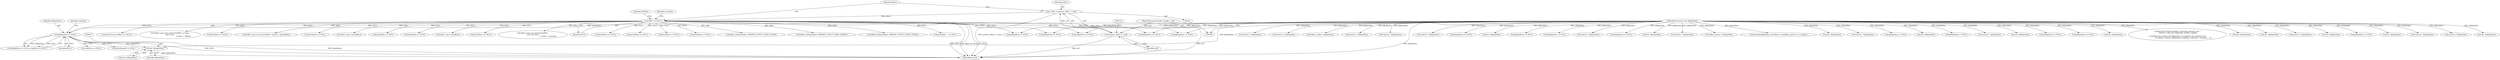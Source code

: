 digraph "0_Android_aeea52da00d210587fb3ed895de3d5f2e0264c88_9@pointer" {
"1000836" [label="(Call,(int *)pReplyData)"];
"1000795" [label="(Call,pReplyData == NULL)"];
"1000106" [label="(MethodParameterIn,void *pReplyData)"];
"1000117" [label="(Call,effect == NULL)"];
"1000109" [label="(Call,* effect = (preproc_effect_t *) self)"];
"1000111" [label="(Call,(preproc_effect_t *) self)"];
"1000101" [label="(MethodParameterIn,effect_handle_t  self)"];
"1000116" [label="(ControlStructure,if (effect == NULL))"];
"1000478" [label="(Call,pReplyData == NULL)"];
"1000303" [label="(Call,(int *)pReplyData)"];
"1000107" [label="(Block,)"];
"1000125" [label="(Identifier,cmdCode)"];
"1000437" [label="(Call,effect->ops->get_parameter(effect, p->data,\n &p->vsize,\n                                                       p->data + voffset))"];
"1000899" [label="(Call,(uint32_t *)pReplyData)"];
"1000407" [label="(Call,(effect_param_t *)pReplyData)"];
"1000795" [label="(Call,pReplyData == NULL)"];
"1000396" [label="(Call,memcpy(pReplyData, pCmdData, sizeof(effect_param_t) + p->psize))"];
"1000278" [label="(Call,pCmdData == NULL)"];
"1000614" [label="(Call,effect->ops->set_device(effect, *(uint32_t *)pCmdData))"];
"1001134" [label="(Call,pCmdData == NULL)"];
"1000101" [label="(MethodParameterIn,effect_handle_t  self)"];
"1000356" [label="(Call,effect->ops->reset(effect))"];
"1000794" [label="(Call,pReplyData == NULL || replySize == NULL)"];
"1000228" [label="(Call,(int *)pReplyData)"];
"1000118" [label="(Identifier,effect)"];
"1000594" [label="(Call,pCmdData == NULL)"];
"1000123" [label="(Identifier,EINVAL)"];
"1001104" [label="(Call,(uint32_t *)pReplyData)"];
"1000374" [label="(Call,pReplyData == NULL)"];
"1000243" [label="(Call,(int *)pReplyData)"];
"1000863" [label="(Call,pReplyData == NULL)"];
"1000541" [label="(Call,pReplyData == NULL)"];
"1000968" [label="(Call,(uint32_t *)pReplyData)"];
"1000835" [label="(Call,*(int *)pReplyData)"];
"1000205" [label="(Call,(int *)pReplyData)"];
"1001039" [label="(Call,pReplyData == NULL)"];
"1000714" [label="(Call,pCmdData == NULL)"];
"1000149" [label="(Call,effect->ops->init(effect))"];
"1000363" [label="(Call,pCmdData == NULL)"];
"1000523" [label="(Call,effect->ops->set_parameter(effect,\n (void *)p->data,\n                                                                p->data + p->psize))"];
"1001295" [label="(MethodReturn,int)"];
"1000287" [label="(Call,pReplyData == NULL)"];
"1000557" [label="(Call,(int *)pReplyData)"];
"1000797" [label="(Identifier,NULL)"];
"1000117" [label="(Call,effect == NULL)"];
"1000119" [label="(Identifier,NULL)"];
"1001159" [label="(Call,ALOGE(\"PreProcessingFx_Command cmdCode Case: \"\n \"EFFECT_CMD_SET_FEATURE_CONFIG: ERROR\n\"\n \"pCmdData %p cmdSize %d pReplyData %p replySize %p *replySize %d\",\n                        pCmdData, cmdSize, pReplyData, replySize, replySize ? *replySize : -1))"];
"1000520" [label="(Call,(int *)pReplyData)"];
"1000111" [label="(Call,(preproc_effect_t *) self)"];
"1000852" [label="(Call,pCmdData == NULL)"];
"1000786" [label="(Call,(int *)pReplyData)"];
"1001030" [label="(Call,pCmdData == NULL)"];
"1000130" [label="(Call,pReplyData == NULL)"];
"1000798" [label="(Call,replySize == NULL)"];
"1000628" [label="(Call,pCmdData == NULL)"];
"1000109" [label="(Call,* effect = (preproc_effect_t *) self)"];
"1001075" [label="(Call,(uint32_t *)pReplyData)"];
"1000583" [label="(Call,(int *)pReplyData)"];
"1000567" [label="(Call,pReplyData == NULL)"];
"1000110" [label="(Identifier,effect)"];
"1001146" [label="(Call,pReplyData == NULL)"];
"1000467" [label="(Call,pCmdData == NULL)"];
"1000560" [label="(Call,Effect_SetState(effect, PREPROC_EFFECT_STATE_ACTIVE))"];
"1000153" [label="(Call,(int *)pReplyData)"];
"1001002" [label="(Call,(uint32_t *)pReplyData)"];
"1000796" [label="(Identifier,pReplyData)"];
"1000253" [label="(Call,pReplyData == NULL)"];
"1000586" [label="(Call,Effect_SetState(effect, PREPROC_EFFECT_STATE_CONFIG))"];
"1000799" [label="(Identifier,replySize)"];
"1001009" [label="(Call,(uint32_t *)pReplyData)"];
"1000246" [label="(Call,Effect_SetState(effect, PREPROC_EFFECT_STATE_CONFIG))"];
"1000705" [label="(Call,(int *)pReplyData)"];
"1000326" [label="(Call,pReplyData == NULL)"];
"1000980" [label="(Call,(uint32_t *)pReplyData)"];
"1001272" [label="(Call,(uint32_t *)pReplyData)"];
"1000162" [label="(Call,pCmdData    == NULL)"];
"1000271" [label="(Call,(effect_config_t *)pReplyData)"];
"1001194" [label="(Call,(uint32_t *)pReplyData)"];
"1000836" [label="(Call,(int *)pReplyData)"];
"1000838" [label="(Identifier,pReplyData)"];
"1001090" [label="(Call,(uint32_t *)pReplyData)"];
"1000815" [label="(Call,gPcmDumpFh != NULL)"];
"1000943" [label="(Call,(uint32_t *)pReplyData)"];
"1000113" [label="(Identifier,self)"];
"1000637" [label="(Call,pReplyData == NULL)"];
"1000316" [label="(Call,(int *)pReplyData)"];
"1000718" [label="(Call,pReplyData == NULL)"];
"1000106" [label="(MethodParameterIn,void *pReplyData)"];
"1000171" [label="(Call,pReplyData  == NULL)"];
"1001244" [label="(Call,(uint32_t *)pReplyData)"];
"1000836" -> "1000835"  [label="AST: "];
"1000836" -> "1000838"  [label="CFG: "];
"1000837" -> "1000836"  [label="AST: "];
"1000838" -> "1000836"  [label="AST: "];
"1000835" -> "1000836"  [label="CFG: "];
"1000836" -> "1001295"  [label="DDG: pReplyData"];
"1000795" -> "1000836"  [label="DDG: pReplyData"];
"1000106" -> "1000836"  [label="DDG: pReplyData"];
"1000795" -> "1000794"  [label="AST: "];
"1000795" -> "1000797"  [label="CFG: "];
"1000796" -> "1000795"  [label="AST: "];
"1000797" -> "1000795"  [label="AST: "];
"1000799" -> "1000795"  [label="CFG: "];
"1000794" -> "1000795"  [label="CFG: "];
"1000795" -> "1001295"  [label="DDG: pReplyData"];
"1000795" -> "1001295"  [label="DDG: NULL"];
"1000795" -> "1000794"  [label="DDG: pReplyData"];
"1000795" -> "1000794"  [label="DDG: NULL"];
"1000106" -> "1000795"  [label="DDG: pReplyData"];
"1000117" -> "1000795"  [label="DDG: NULL"];
"1000795" -> "1000798"  [label="DDG: NULL"];
"1000795" -> "1000815"  [label="DDG: NULL"];
"1000106" -> "1000100"  [label="AST: "];
"1000106" -> "1001295"  [label="DDG: pReplyData"];
"1000106" -> "1000130"  [label="DDG: pReplyData"];
"1000106" -> "1000153"  [label="DDG: pReplyData"];
"1000106" -> "1000171"  [label="DDG: pReplyData"];
"1000106" -> "1000205"  [label="DDG: pReplyData"];
"1000106" -> "1000228"  [label="DDG: pReplyData"];
"1000106" -> "1000243"  [label="DDG: pReplyData"];
"1000106" -> "1000253"  [label="DDG: pReplyData"];
"1000106" -> "1000271"  [label="DDG: pReplyData"];
"1000106" -> "1000287"  [label="DDG: pReplyData"];
"1000106" -> "1000303"  [label="DDG: pReplyData"];
"1000106" -> "1000316"  [label="DDG: pReplyData"];
"1000106" -> "1000326"  [label="DDG: pReplyData"];
"1000106" -> "1000374"  [label="DDG: pReplyData"];
"1000106" -> "1000396"  [label="DDG: pReplyData"];
"1000106" -> "1000407"  [label="DDG: pReplyData"];
"1000106" -> "1000478"  [label="DDG: pReplyData"];
"1000106" -> "1000520"  [label="DDG: pReplyData"];
"1000106" -> "1000541"  [label="DDG: pReplyData"];
"1000106" -> "1000557"  [label="DDG: pReplyData"];
"1000106" -> "1000567"  [label="DDG: pReplyData"];
"1000106" -> "1000583"  [label="DDG: pReplyData"];
"1000106" -> "1000637"  [label="DDG: pReplyData"];
"1000106" -> "1000705"  [label="DDG: pReplyData"];
"1000106" -> "1000718"  [label="DDG: pReplyData"];
"1000106" -> "1000786"  [label="DDG: pReplyData"];
"1000106" -> "1000863"  [label="DDG: pReplyData"];
"1000106" -> "1000899"  [label="DDG: pReplyData"];
"1000106" -> "1000943"  [label="DDG: pReplyData"];
"1000106" -> "1000968"  [label="DDG: pReplyData"];
"1000106" -> "1000980"  [label="DDG: pReplyData"];
"1000106" -> "1001002"  [label="DDG: pReplyData"];
"1000106" -> "1001009"  [label="DDG: pReplyData"];
"1000106" -> "1001039"  [label="DDG: pReplyData"];
"1000106" -> "1001075"  [label="DDG: pReplyData"];
"1000106" -> "1001090"  [label="DDG: pReplyData"];
"1000106" -> "1001104"  [label="DDG: pReplyData"];
"1000106" -> "1001146"  [label="DDG: pReplyData"];
"1000106" -> "1001159"  [label="DDG: pReplyData"];
"1000106" -> "1001194"  [label="DDG: pReplyData"];
"1000106" -> "1001244"  [label="DDG: pReplyData"];
"1000106" -> "1001272"  [label="DDG: pReplyData"];
"1000117" -> "1000116"  [label="AST: "];
"1000117" -> "1000119"  [label="CFG: "];
"1000118" -> "1000117"  [label="AST: "];
"1000119" -> "1000117"  [label="AST: "];
"1000123" -> "1000117"  [label="CFG: "];
"1000125" -> "1000117"  [label="CFG: "];
"1000117" -> "1001295"  [label="DDG: effect == NULL"];
"1000117" -> "1001295"  [label="DDG: effect"];
"1000117" -> "1001295"  [label="DDG: NULL"];
"1000109" -> "1000117"  [label="DDG: effect"];
"1000117" -> "1000130"  [label="DDG: NULL"];
"1000117" -> "1000149"  [label="DDG: effect"];
"1000117" -> "1000162"  [label="DDG: NULL"];
"1000117" -> "1000246"  [label="DDG: effect"];
"1000117" -> "1000253"  [label="DDG: NULL"];
"1000117" -> "1000278"  [label="DDG: NULL"];
"1000117" -> "1000326"  [label="DDG: NULL"];
"1000117" -> "1000356"  [label="DDG: effect"];
"1000117" -> "1000363"  [label="DDG: NULL"];
"1000117" -> "1000437"  [label="DDG: effect"];
"1000117" -> "1000467"  [label="DDG: NULL"];
"1000117" -> "1000523"  [label="DDG: effect"];
"1000117" -> "1000541"  [label="DDG: NULL"];
"1000117" -> "1000560"  [label="DDG: effect"];
"1000117" -> "1000567"  [label="DDG: NULL"];
"1000117" -> "1000586"  [label="DDG: effect"];
"1000117" -> "1000594"  [label="DDG: NULL"];
"1000117" -> "1000614"  [label="DDG: effect"];
"1000117" -> "1000628"  [label="DDG: NULL"];
"1000117" -> "1000714"  [label="DDG: NULL"];
"1000117" -> "1000852"  [label="DDG: NULL"];
"1000117" -> "1001030"  [label="DDG: NULL"];
"1000117" -> "1001134"  [label="DDG: NULL"];
"1000109" -> "1000107"  [label="AST: "];
"1000109" -> "1000111"  [label="CFG: "];
"1000110" -> "1000109"  [label="AST: "];
"1000111" -> "1000109"  [label="AST: "];
"1000118" -> "1000109"  [label="CFG: "];
"1000109" -> "1001295"  [label="DDG: (preproc_effect_t *) self"];
"1000111" -> "1000109"  [label="DDG: self"];
"1000111" -> "1000113"  [label="CFG: "];
"1000112" -> "1000111"  [label="AST: "];
"1000113" -> "1000111"  [label="AST: "];
"1000111" -> "1001295"  [label="DDG: self"];
"1000101" -> "1000111"  [label="DDG: self"];
"1000101" -> "1000100"  [label="AST: "];
"1000101" -> "1001295"  [label="DDG: self"];
}
